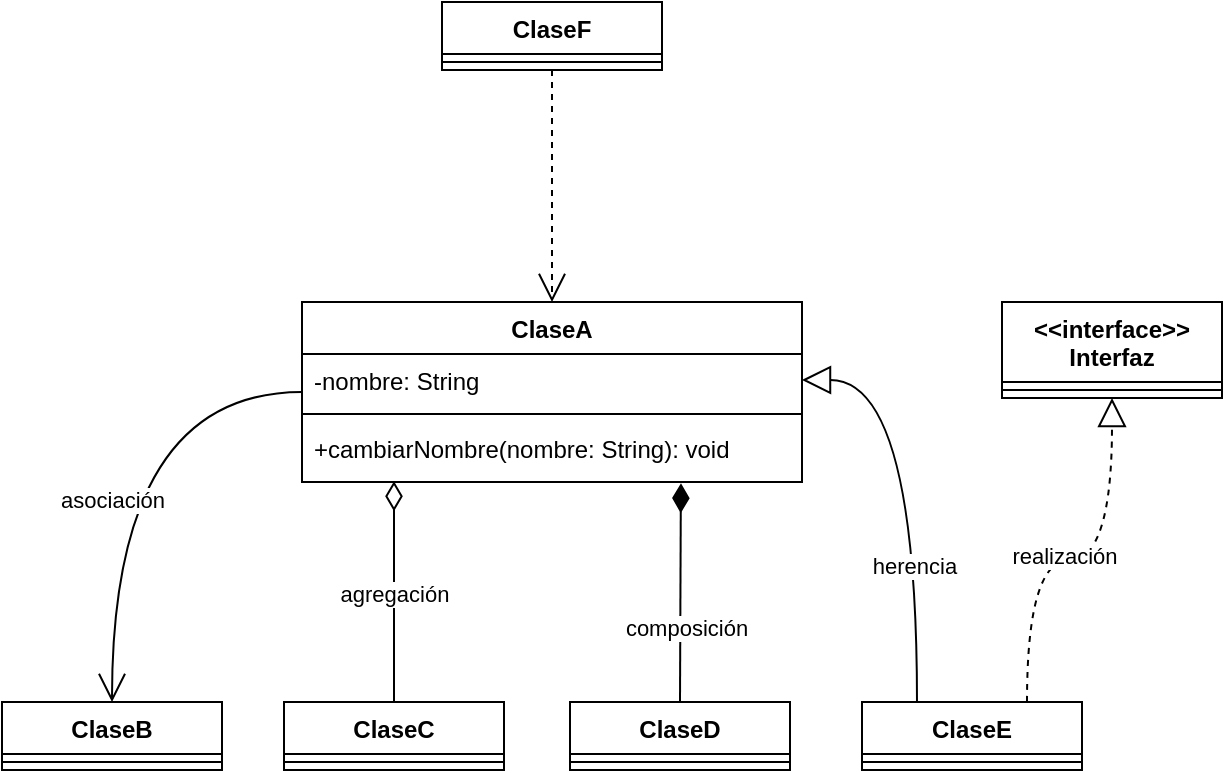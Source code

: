 <mxfile>
    <diagram name="Páxina-1" id="bZwNnvmaQ7MA14kg0_U4">
        <mxGraphModel dx="1423" dy="1139" grid="1" gridSize="10" guides="1" tooltips="1" connect="1" arrows="1" fold="1" page="1" pageScale="1" pageWidth="827" pageHeight="1169" math="0" shadow="0">
            <root>
                <mxCell id="0"/>
                <mxCell id="1" parent="0"/>
                <mxCell id="yvCoWW8B-aWygzDLnjZ9-17" style="edgeStyle=orthogonalEdgeStyle;rounded=0;orthogonalLoop=1;jettySize=auto;html=1;entryX=0.5;entryY=0;entryDx=0;entryDy=0;startSize=12;endSize=12;curved=1;endArrow=open;endFill=0;" parent="1" source="mqO6VLUFzkicVr5HQHHQ-3" target="yvCoWW8B-aWygzDLnjZ9-5" edge="1">
                    <mxGeometry relative="1" as="geometry"/>
                </mxCell>
                <mxCell id="yvCoWW8B-aWygzDLnjZ9-18" value="asociación" style="edgeLabel;html=1;align=center;verticalAlign=middle;resizable=0;points=[];" parent="yvCoWW8B-aWygzDLnjZ9-17" vertex="1" connectable="0">
                    <mxGeometry x="0.191" relative="1" as="geometry">
                        <mxPoint as="offset"/>
                    </mxGeometry>
                </mxCell>
                <mxCell id="mqO6VLUFzkicVr5HQHHQ-3" value="ClaseA" style="swimlane;fontStyle=1;align=center;verticalAlign=top;childLayout=stackLayout;horizontal=1;startSize=26;horizontalStack=0;resizeParent=1;resizeParentMax=0;resizeLast=0;collapsible=1;marginBottom=0;whiteSpace=wrap;html=1;" parent="1" vertex="1">
                    <mxGeometry x="280" y="440" width="250" height="90" as="geometry"/>
                </mxCell>
                <mxCell id="yvCoWW8B-aWygzDLnjZ9-16" value="-nombre: String" style="text;strokeColor=none;fillColor=none;align=left;verticalAlign=top;spacingLeft=4;spacingRight=4;overflow=hidden;rotatable=0;points=[[0,0.5],[1,0.5]];portConstraint=eastwest;whiteSpace=wrap;html=1;" parent="mqO6VLUFzkicVr5HQHHQ-3" vertex="1">
                    <mxGeometry y="26" width="250" height="26" as="geometry"/>
                </mxCell>
                <mxCell id="mqO6VLUFzkicVr5HQHHQ-5" value="" style="line;strokeWidth=1;fillColor=none;align=left;verticalAlign=middle;spacingTop=-1;spacingLeft=3;spacingRight=3;rotatable=0;labelPosition=right;points=[];portConstraint=eastwest;strokeColor=inherit;" parent="mqO6VLUFzkicVr5HQHHQ-3" vertex="1">
                    <mxGeometry y="52" width="250" height="8" as="geometry"/>
                </mxCell>
                <mxCell id="yvCoWW8B-aWygzDLnjZ9-15" value="+cambiarNombre(nombre: String): void" style="text;strokeColor=none;fillColor=none;align=left;verticalAlign=top;spacingLeft=4;spacingRight=4;overflow=hidden;rotatable=0;points=[[0,0.5],[1,0.5]];portConstraint=eastwest;whiteSpace=wrap;html=1;" parent="mqO6VLUFzkicVr5HQHHQ-3" vertex="1">
                    <mxGeometry y="60" width="250" height="30" as="geometry"/>
                </mxCell>
                <mxCell id="yvCoWW8B-aWygzDLnjZ9-5" value="ClaseB" style="swimlane;fontStyle=1;align=center;verticalAlign=top;childLayout=stackLayout;horizontal=1;startSize=26;horizontalStack=0;resizeParent=1;resizeParentMax=0;resizeLast=0;collapsible=1;marginBottom=0;whiteSpace=wrap;html=1;" parent="1" vertex="1">
                    <mxGeometry x="130" y="640" width="110" height="34" as="geometry"/>
                </mxCell>
                <mxCell id="yvCoWW8B-aWygzDLnjZ9-6" value="" style="line;strokeWidth=1;fillColor=none;align=left;verticalAlign=middle;spacingTop=-1;spacingLeft=3;spacingRight=3;rotatable=0;labelPosition=right;points=[];portConstraint=eastwest;strokeColor=inherit;" parent="yvCoWW8B-aWygzDLnjZ9-5" vertex="1">
                    <mxGeometry y="26" width="110" height="8" as="geometry"/>
                </mxCell>
                <mxCell id="yvCoWW8B-aWygzDLnjZ9-7" value="ClaseC" style="swimlane;fontStyle=1;align=center;verticalAlign=top;childLayout=stackLayout;horizontal=1;startSize=26;horizontalStack=0;resizeParent=1;resizeParentMax=0;resizeLast=0;collapsible=1;marginBottom=0;whiteSpace=wrap;html=1;" parent="1" vertex="1">
                    <mxGeometry x="271" y="640" width="110" height="34" as="geometry"/>
                </mxCell>
                <mxCell id="yvCoWW8B-aWygzDLnjZ9-8" value="" style="line;strokeWidth=1;fillColor=none;align=left;verticalAlign=middle;spacingTop=-1;spacingLeft=3;spacingRight=3;rotatable=0;labelPosition=right;points=[];portConstraint=eastwest;strokeColor=inherit;" parent="yvCoWW8B-aWygzDLnjZ9-7" vertex="1">
                    <mxGeometry y="26" width="110" height="8" as="geometry"/>
                </mxCell>
                <mxCell id="yvCoWW8B-aWygzDLnjZ9-9" value="ClaseD" style="swimlane;fontStyle=1;align=center;verticalAlign=top;childLayout=stackLayout;horizontal=1;startSize=26;horizontalStack=0;resizeParent=1;resizeParentMax=0;resizeLast=0;collapsible=1;marginBottom=0;whiteSpace=wrap;html=1;" parent="1" vertex="1">
                    <mxGeometry x="414" y="640" width="110" height="34" as="geometry"/>
                </mxCell>
                <mxCell id="yvCoWW8B-aWygzDLnjZ9-10" value="" style="line;strokeWidth=1;fillColor=none;align=left;verticalAlign=middle;spacingTop=-1;spacingLeft=3;spacingRight=3;rotatable=0;labelPosition=right;points=[];portConstraint=eastwest;strokeColor=inherit;" parent="yvCoWW8B-aWygzDLnjZ9-9" vertex="1">
                    <mxGeometry y="26" width="110" height="8" as="geometry"/>
                </mxCell>
                <mxCell id="yvCoWW8B-aWygzDLnjZ9-23" style="edgeStyle=orthogonalEdgeStyle;rounded=0;orthogonalLoop=1;jettySize=auto;html=1;entryX=1;entryY=0.5;entryDx=0;entryDy=0;curved=1;endArrow=block;endFill=0;startSize=12;endSize=12;exitX=0.25;exitY=0;exitDx=0;exitDy=0;" parent="1" source="yvCoWW8B-aWygzDLnjZ9-13" target="yvCoWW8B-aWygzDLnjZ9-16" edge="1">
                    <mxGeometry relative="1" as="geometry"/>
                </mxCell>
                <mxCell id="yvCoWW8B-aWygzDLnjZ9-24" value="herencia" style="edgeLabel;html=1;align=center;verticalAlign=middle;resizable=0;points=[];" parent="yvCoWW8B-aWygzDLnjZ9-23" vertex="1" connectable="0">
                    <mxGeometry x="-0.375" y="2" relative="1" as="geometry">
                        <mxPoint as="offset"/>
                    </mxGeometry>
                </mxCell>
                <mxCell id="yvCoWW8B-aWygzDLnjZ9-13" value="ClaseE" style="swimlane;fontStyle=1;align=center;verticalAlign=top;childLayout=stackLayout;horizontal=1;startSize=26;horizontalStack=0;resizeParent=1;resizeParentMax=0;resizeLast=0;collapsible=1;marginBottom=0;whiteSpace=wrap;html=1;" parent="1" vertex="1">
                    <mxGeometry x="560" y="640" width="110" height="34" as="geometry"/>
                </mxCell>
                <mxCell id="yvCoWW8B-aWygzDLnjZ9-14" value="" style="line;strokeWidth=1;fillColor=none;align=left;verticalAlign=middle;spacingTop=-1;spacingLeft=3;spacingRight=3;rotatable=0;labelPosition=right;points=[];portConstraint=eastwest;strokeColor=inherit;" parent="yvCoWW8B-aWygzDLnjZ9-13" vertex="1">
                    <mxGeometry y="26" width="110" height="8" as="geometry"/>
                </mxCell>
                <mxCell id="yvCoWW8B-aWygzDLnjZ9-19" style="edgeStyle=orthogonalEdgeStyle;rounded=0;orthogonalLoop=1;jettySize=auto;html=1;entryX=0.184;entryY=0.989;entryDx=0;entryDy=0;entryPerimeter=0;curved=1;endArrow=diamondThin;endFill=0;startSize=12;endSize=12;" parent="1" source="yvCoWW8B-aWygzDLnjZ9-7" target="yvCoWW8B-aWygzDLnjZ9-15" edge="1">
                    <mxGeometry relative="1" as="geometry"/>
                </mxCell>
                <mxCell id="yvCoWW8B-aWygzDLnjZ9-20" value="agregación" style="edgeLabel;html=1;align=center;verticalAlign=middle;resizable=0;points=[];" parent="yvCoWW8B-aWygzDLnjZ9-19" vertex="1" connectable="0">
                    <mxGeometry x="0.189" y="-4" relative="1" as="geometry">
                        <mxPoint x="-4" y="11" as="offset"/>
                    </mxGeometry>
                </mxCell>
                <mxCell id="yvCoWW8B-aWygzDLnjZ9-21" style="edgeStyle=orthogonalEdgeStyle;rounded=0;orthogonalLoop=1;jettySize=auto;html=1;entryX=0.758;entryY=1.02;entryDx=0;entryDy=0;entryPerimeter=0;curved=1;startSize=12;endSize=12;endArrow=diamondThin;endFill=1;" parent="1" source="yvCoWW8B-aWygzDLnjZ9-9" target="yvCoWW8B-aWygzDLnjZ9-15" edge="1">
                    <mxGeometry relative="1" as="geometry"/>
                </mxCell>
                <mxCell id="yvCoWW8B-aWygzDLnjZ9-22" value="composición" style="edgeLabel;html=1;align=center;verticalAlign=middle;resizable=0;points=[];" parent="yvCoWW8B-aWygzDLnjZ9-21" vertex="1" connectable="0">
                    <mxGeometry x="-0.319" y="-3" relative="1" as="geometry">
                        <mxPoint as="offset"/>
                    </mxGeometry>
                </mxCell>
                <mxCell id="yvCoWW8B-aWygzDLnjZ9-25" value="&amp;lt;&amp;lt;interface&amp;gt;&amp;gt;&lt;div&gt;Interfaz&lt;/div&gt;" style="swimlane;fontStyle=1;align=center;verticalAlign=top;childLayout=stackLayout;horizontal=1;startSize=40;horizontalStack=0;resizeParent=1;resizeParentMax=0;resizeLast=0;collapsible=1;marginBottom=0;whiteSpace=wrap;html=1;" parent="1" vertex="1">
                    <mxGeometry x="630" y="440" width="110" height="48" as="geometry"/>
                </mxCell>
                <mxCell id="yvCoWW8B-aWygzDLnjZ9-26" value="" style="line;strokeWidth=1;fillColor=none;align=left;verticalAlign=middle;spacingTop=-1;spacingLeft=3;spacingRight=3;rotatable=0;labelPosition=right;points=[];portConstraint=eastwest;strokeColor=inherit;" parent="yvCoWW8B-aWygzDLnjZ9-25" vertex="1">
                    <mxGeometry y="40" width="110" height="8" as="geometry"/>
                </mxCell>
                <mxCell id="yvCoWW8B-aWygzDLnjZ9-27" style="edgeStyle=orthogonalEdgeStyle;rounded=0;orthogonalLoop=1;jettySize=auto;html=1;entryX=0.5;entryY=1;entryDx=0;entryDy=0;curved=1;endArrow=block;endFill=0;startSize=12;endSize=12;exitX=0.75;exitY=0;exitDx=0;exitDy=0;dashed=1;" parent="1" source="yvCoWW8B-aWygzDLnjZ9-13" target="yvCoWW8B-aWygzDLnjZ9-25" edge="1">
                    <mxGeometry relative="1" as="geometry"/>
                </mxCell>
                <mxCell id="yvCoWW8B-aWygzDLnjZ9-28" value="realización" style="edgeLabel;html=1;align=center;verticalAlign=middle;resizable=0;points=[];" parent="yvCoWW8B-aWygzDLnjZ9-27" vertex="1" connectable="0">
                    <mxGeometry x="-0.375" y="2" relative="1" as="geometry">
                        <mxPoint x="20" y="-12" as="offset"/>
                    </mxGeometry>
                </mxCell>
                <mxCell id="yvCoWW8B-aWygzDLnjZ9-31" style="edgeStyle=orthogonalEdgeStyle;rounded=0;orthogonalLoop=1;jettySize=auto;html=1;dashed=1;endArrow=open;endFill=0;startSize=12;endSize=12;" parent="1" source="yvCoWW8B-aWygzDLnjZ9-29" target="mqO6VLUFzkicVr5HQHHQ-3" edge="1">
                    <mxGeometry relative="1" as="geometry"/>
                </mxCell>
                <mxCell id="yvCoWW8B-aWygzDLnjZ9-29" value="ClaseF" style="swimlane;fontStyle=1;align=center;verticalAlign=top;childLayout=stackLayout;horizontal=1;startSize=26;horizontalStack=0;resizeParent=1;resizeParentMax=0;resizeLast=0;collapsible=1;marginBottom=0;whiteSpace=wrap;html=1;" parent="1" vertex="1">
                    <mxGeometry x="350" y="290" width="110" height="34" as="geometry"/>
                </mxCell>
                <mxCell id="yvCoWW8B-aWygzDLnjZ9-30" value="" style="line;strokeWidth=1;fillColor=none;align=left;verticalAlign=middle;spacingTop=-1;spacingLeft=3;spacingRight=3;rotatable=0;labelPosition=right;points=[];portConstraint=eastwest;strokeColor=inherit;" parent="yvCoWW8B-aWygzDLnjZ9-29" vertex="1">
                    <mxGeometry y="26" width="110" height="8" as="geometry"/>
                </mxCell>
            </root>
        </mxGraphModel>
    </diagram>
</mxfile>